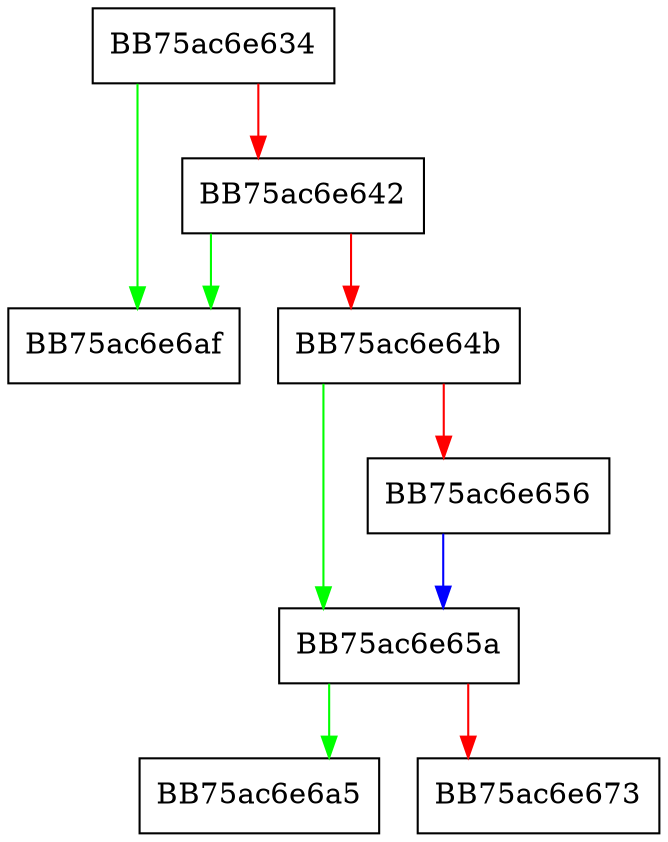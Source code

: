 digraph GetBuffer {
  node [shape="box"];
  graph [splines=ortho];
  BB75ac6e634 -> BB75ac6e6af [color="green"];
  BB75ac6e634 -> BB75ac6e642 [color="red"];
  BB75ac6e642 -> BB75ac6e6af [color="green"];
  BB75ac6e642 -> BB75ac6e64b [color="red"];
  BB75ac6e64b -> BB75ac6e65a [color="green"];
  BB75ac6e64b -> BB75ac6e656 [color="red"];
  BB75ac6e656 -> BB75ac6e65a [color="blue"];
  BB75ac6e65a -> BB75ac6e6a5 [color="green"];
  BB75ac6e65a -> BB75ac6e673 [color="red"];
}